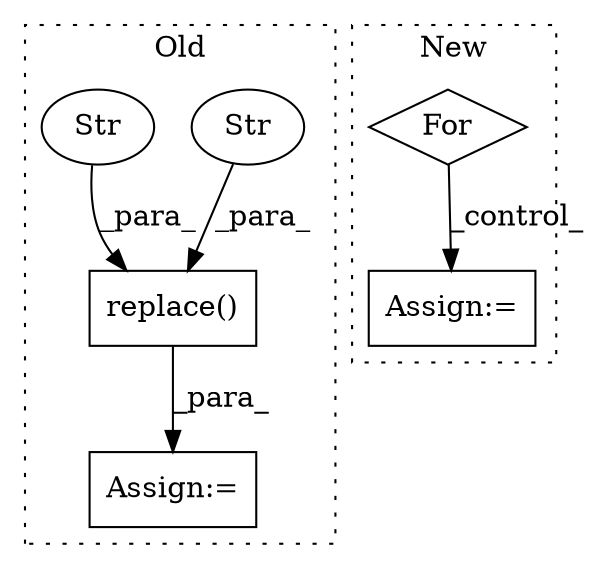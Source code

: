 digraph G {
subgraph cluster0 {
1 [label="replace()" a="75" s="5582,5606" l="11,1" shape="box"];
3 [label="Str" a="66" s="5604" l="2" shape="ellipse"];
4 [label="Str" a="66" s="5593" l="9" shape="ellipse"];
6 [label="Assign:=" a="68" s="5574" l="3" shape="box"];
label = "Old";
style="dotted";
}
subgraph cluster1 {
2 [label="For" a="107" s="5372,5498" l="4,10" shape="diamond"];
5 [label="Assign:=" a="68" s="5532" l="3" shape="box"];
label = "New";
style="dotted";
}
1 -> 6 [label="_para_"];
2 -> 5 [label="_control_"];
3 -> 1 [label="_para_"];
4 -> 1 [label="_para_"];
}